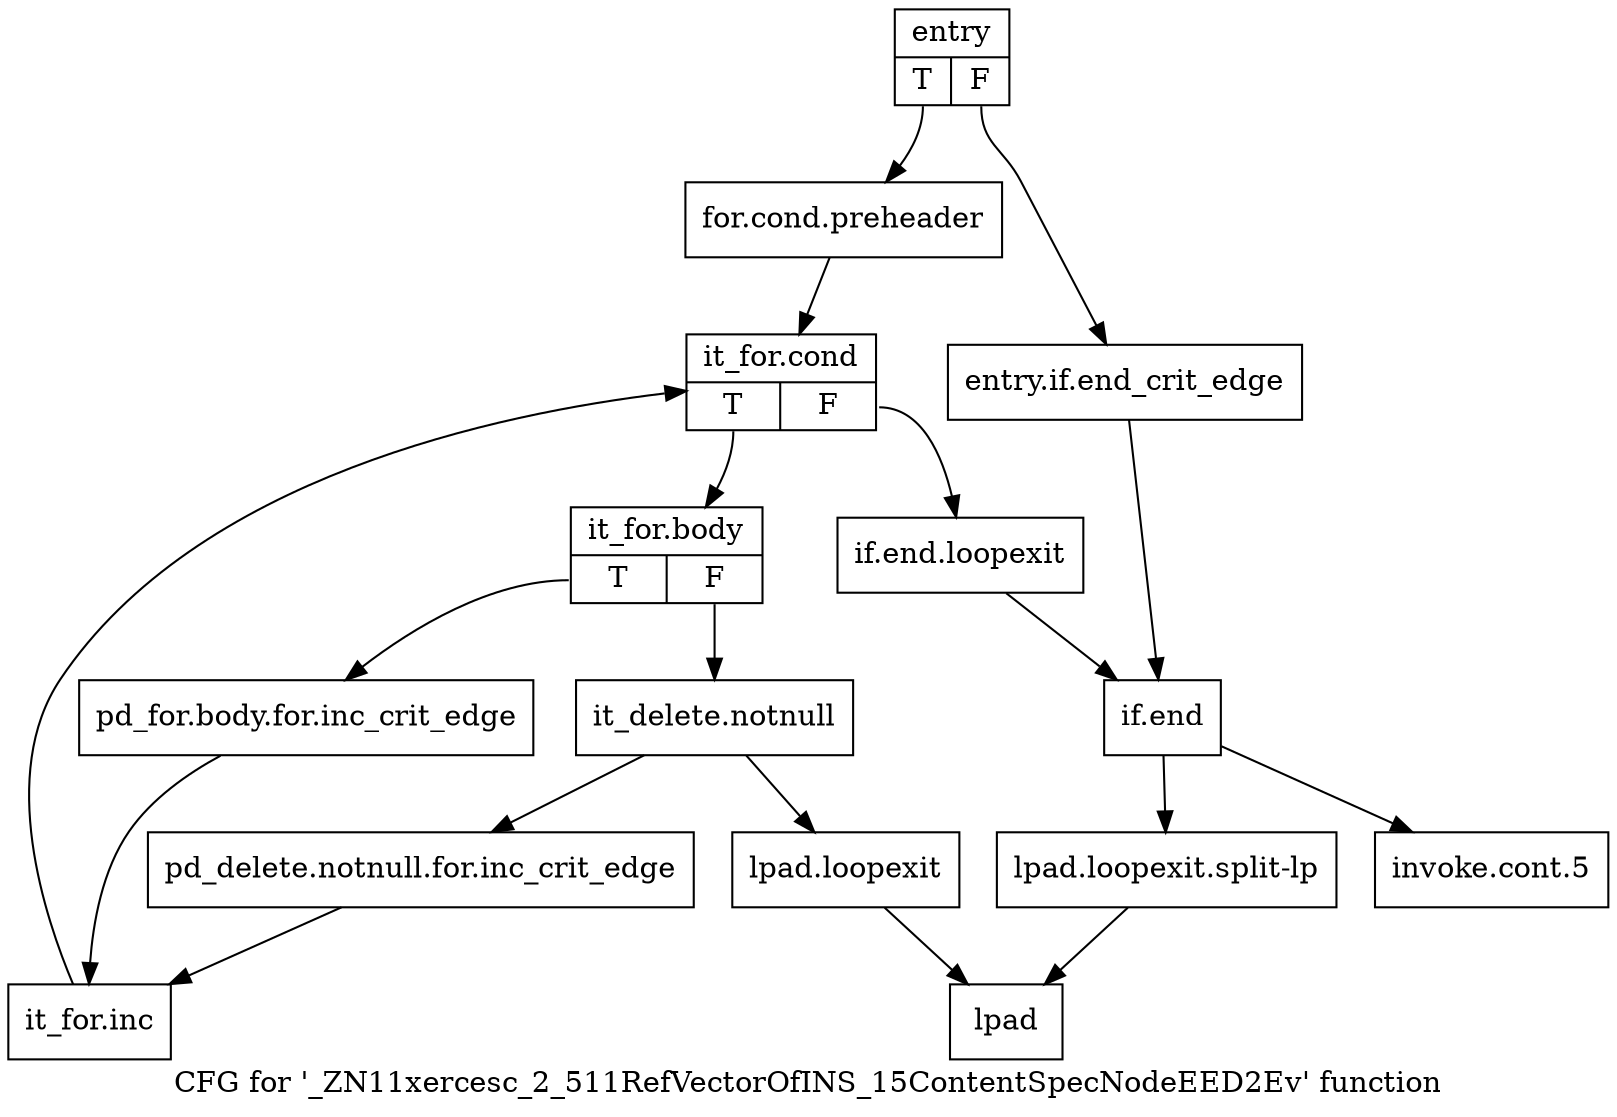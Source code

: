 digraph "CFG for '_ZN11xercesc_2_511RefVectorOfINS_15ContentSpecNodeEED2Ev' function" {
	label="CFG for '_ZN11xercesc_2_511RefVectorOfINS_15ContentSpecNodeEED2Ev' function";

	Node0x20867f0 [shape=record,label="{entry|{<s0>T|<s1>F}}"];
	Node0x20867f0:s0 -> Node0x2086ce0;
	Node0x20867f0:s1 -> Node0x2086c90;
	Node0x2086c90 [shape=record,label="{entry.if.end_crit_edge}"];
	Node0x2086c90 -> Node0x2087050;
	Node0x2086ce0 [shape=record,label="{for.cond.preheader}"];
	Node0x2086ce0 -> Node0x2086d30;
	Node0x2086d30 [shape=record,label="{it_for.cond|{<s0>T|<s1>F}}"];
	Node0x2086d30:s0 -> Node0x2086d80;
	Node0x2086d30:s1 -> Node0x2087000;
	Node0x2086d80 [shape=record,label="{it_for.body|{<s0>T|<s1>F}}"];
	Node0x2086d80:s0 -> Node0x2086dd0;
	Node0x2086d80:s1 -> Node0x2086e20;
	Node0x2086dd0 [shape=record,label="{pd_for.body.for.inc_crit_edge}"];
	Node0x2086dd0 -> Node0x2086ec0;
	Node0x2086e20 [shape=record,label="{it_delete.notnull}"];
	Node0x2086e20 -> Node0x2086e70;
	Node0x2086e20 -> Node0x2086f10;
	Node0x2086e70 [shape=record,label="{pd_delete.notnull.for.inc_crit_edge}"];
	Node0x2086e70 -> Node0x2086ec0;
	Node0x2086ec0 [shape=record,label="{it_for.inc}"];
	Node0x2086ec0 -> Node0x2086d30;
	Node0x2086f10 [shape=record,label="{lpad.loopexit}"];
	Node0x2086f10 -> Node0x2086fb0;
	Node0x2086f60 [shape=record,label="{lpad.loopexit.split-lp}"];
	Node0x2086f60 -> Node0x2086fb0;
	Node0x2086fb0 [shape=record,label="{lpad}"];
	Node0x2087000 [shape=record,label="{if.end.loopexit}"];
	Node0x2087000 -> Node0x2087050;
	Node0x2087050 [shape=record,label="{if.end}"];
	Node0x2087050 -> Node0x20870a0;
	Node0x2087050 -> Node0x2086f60;
	Node0x20870a0 [shape=record,label="{invoke.cont.5}"];
}
